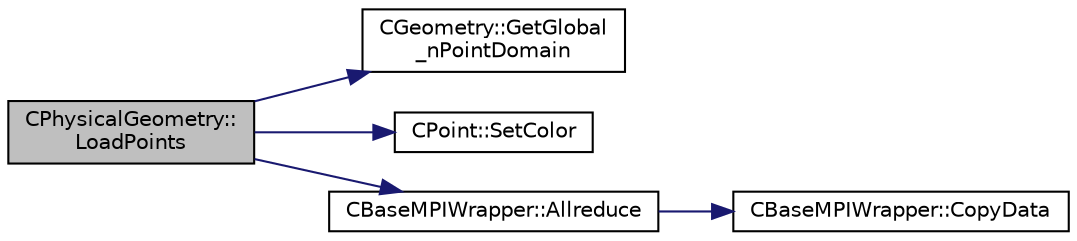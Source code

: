 digraph "CPhysicalGeometry::LoadPoints"
{
  edge [fontname="Helvetica",fontsize="10",labelfontname="Helvetica",labelfontsize="10"];
  node [fontname="Helvetica",fontsize="10",shape=record];
  rankdir="LR";
  Node689 [label="CPhysicalGeometry::\lLoadPoints",height=0.2,width=0.4,color="black", fillcolor="grey75", style="filled", fontcolor="black"];
  Node689 -> Node690 [color="midnightblue",fontsize="10",style="solid",fontname="Helvetica"];
  Node690 [label="CGeometry::GetGlobal\l_nPointDomain",height=0.2,width=0.4,color="black", fillcolor="white", style="filled",URL="$class_c_geometry.html#a22f1fbc70d2133f1d1924cc7b56caee9",tooltip="A virtual member. "];
  Node689 -> Node691 [color="midnightblue",fontsize="10",style="solid",fontname="Helvetica"];
  Node691 [label="CPoint::SetColor",height=0.2,width=0.4,color="black", fillcolor="white", style="filled",URL="$class_c_point.html#a41da0d2a12b8a9ff974fb389d05a79e0",tooltip="Set a color to the point that comes from the grid partitioning. "];
  Node689 -> Node692 [color="midnightblue",fontsize="10",style="solid",fontname="Helvetica"];
  Node692 [label="CBaseMPIWrapper::Allreduce",height=0.2,width=0.4,color="black", fillcolor="white", style="filled",URL="$class_c_base_m_p_i_wrapper.html#a637b6fd917a8ca91ce748ba88e0d66b6"];
  Node692 -> Node693 [color="midnightblue",fontsize="10",style="solid",fontname="Helvetica"];
  Node693 [label="CBaseMPIWrapper::CopyData",height=0.2,width=0.4,color="black", fillcolor="white", style="filled",URL="$class_c_base_m_p_i_wrapper.html#a4725cc1dd65b161b483e812a538a5e36"];
}
